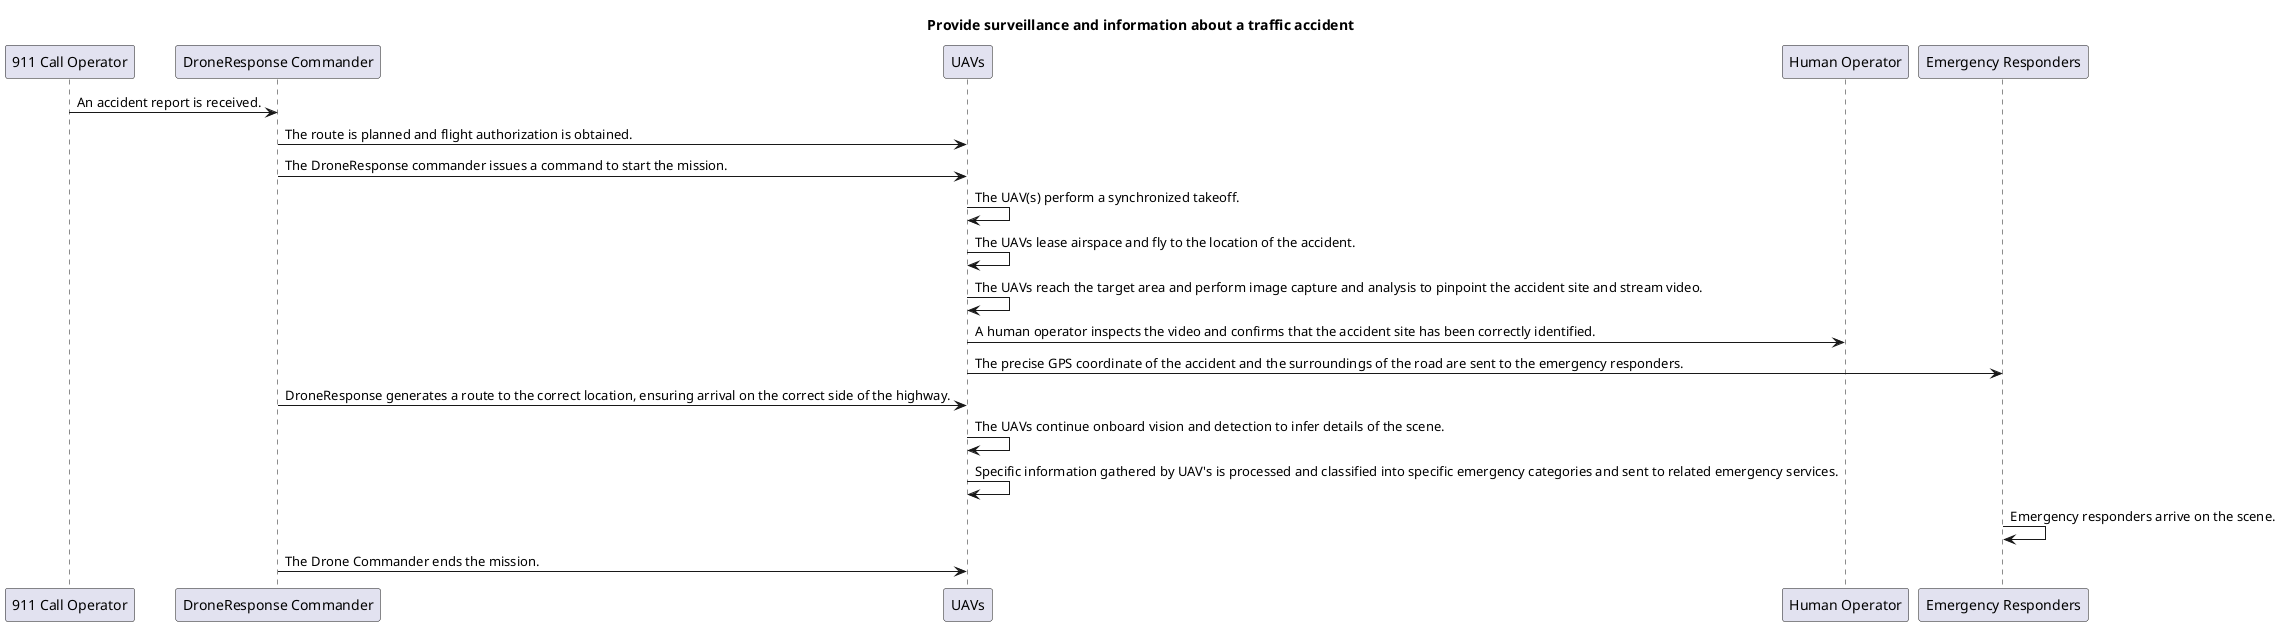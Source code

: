 @startuml
title Provide surveillance and information about a traffic accident

participant "911 Call Operator"
participant "DroneResponse Commander"
participant "UAVs"
participant "Human Operator"
participant "Emergency Responders"

"911 Call Operator" -> "DroneResponse Commander": An accident report is received.
"DroneResponse Commander" -> "UAVs": The route is planned and flight authorization is obtained.
"DroneResponse Commander" -> "UAVs": The DroneResponse commander issues a command to start the mission.
"UAVs" -> "UAVs": The UAV(s) perform a synchronized takeoff.
"UAVs" -> "UAVs": The UAVs lease airspace and fly to the location of the accident.
"UAVs" -> "UAVs": The UAVs reach the target area and perform image capture and analysis to pinpoint the accident site and stream video.
"UAVs" -> "Human Operator": A human operator inspects the video and confirms that the accident site has been correctly identified.
"UAVs" -> "Emergency Responders": The precise GPS coordinate of the accident and the surroundings of the road are sent to the emergency responders.
"DroneResponse Commander" -> "UAVs": DroneResponse generates a route to the correct location, ensuring arrival on the correct side of the highway.
"UAVs" -> "UAVs": The UAVs continue onboard vision and detection to infer details of the scene.
"UAVs" -> "UAVs": Specific information gathered by UAV's is processed and classified into specific emergency categories and sent to related emergency services.
"Emergency Responders" -> "Emergency Responders": Emergency responders arrive on the scene.
"DroneResponse Commander" -> "UAVs": The Drone Commander ends the mission.

@enduml
